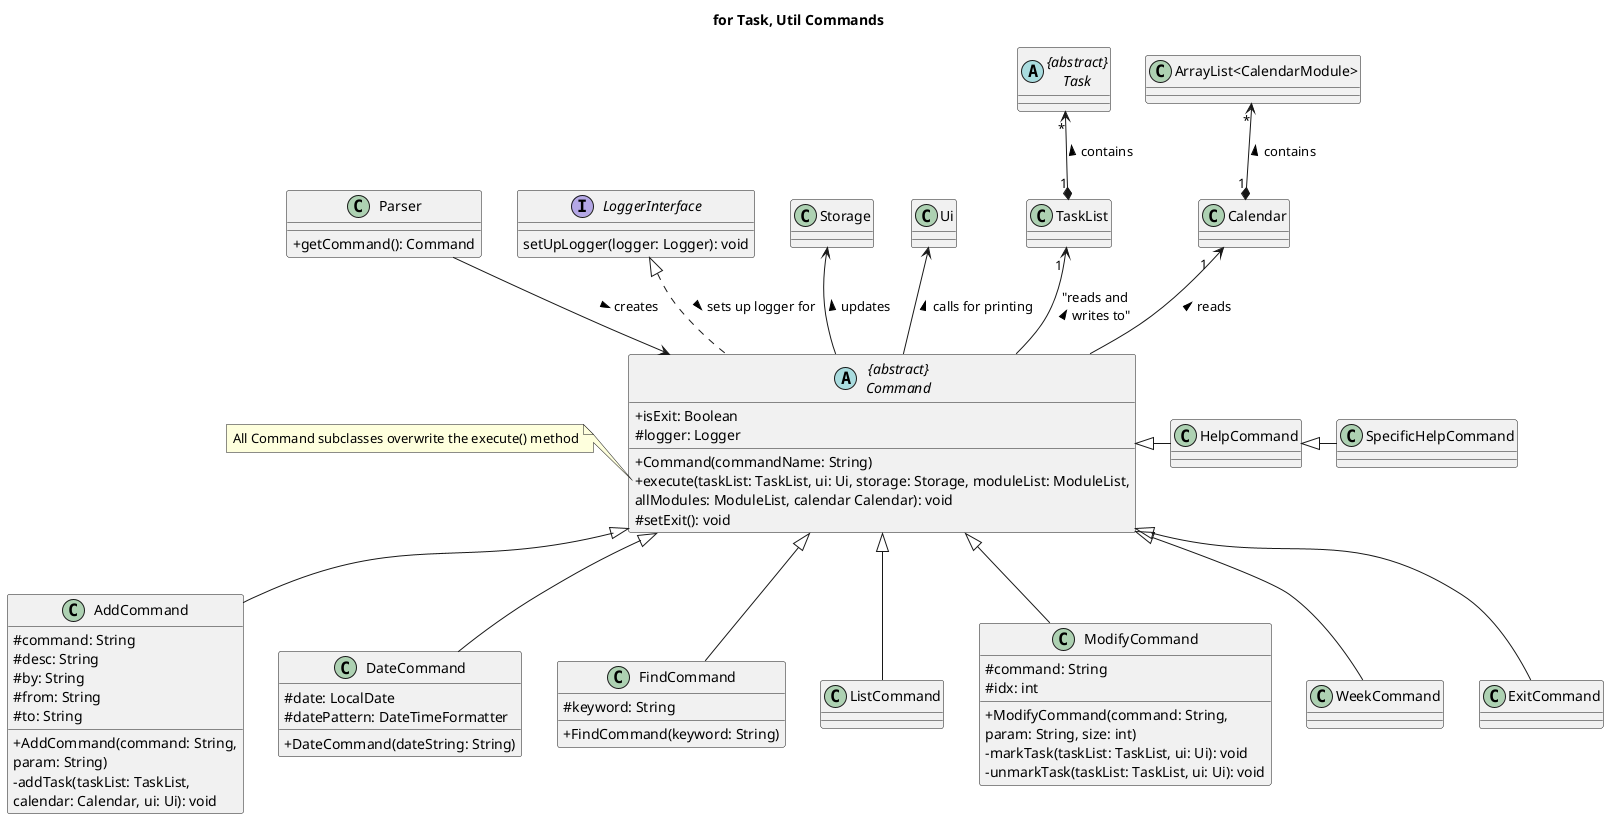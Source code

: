 @startuml
'https://plantuml.com/class-diagram
skinparam classAttributeIconSize 0

title for Task, Util Commands

class Parser {
+ getCommand(): Command
}
Parser --> Command : creates >

abstract class "{abstract}\nCommand" as Command {
+ isExit: Boolean
# logger: Logger
+ Command(commandName: String)
+ execute(taskList: TaskList, ui: Ui, storage: Storage, moduleList: ModuleList,
allModules: ModuleList, calendar Calendar): void
# setExit(): void
}

note left of Command::execute
    All Command subclasses overwrite the execute() method
end note

interface LoggerInterface {
setUpLogger(logger: Logger): void
}
LoggerInterface <|.. Command : sets up logger for >

class AddCommand {
# command: String
# desc: String
# by: String
# from: String
# to: String
__
+ AddCommand(command: String,
param: String)
- addTask(taskList: TaskList,
calendar: Calendar, ui: Ui): void
}
Command <|-- AddCommand

class DateCommand {
# date: LocalDate
# datePattern: DateTimeFormatter
+ DateCommand(dateString: String)
}
Command <|-- DateCommand

class FindCommand{
# keyword: String
+ FindCommand(keyword: String)
}
Command <|-- FindCommand

class ListCommand
Command <|-- ListCommand

class ModifyCommand{
# command: String
# idx: int
+ModifyCommand(command: String,
param: String, size: int)
-markTask(taskList: TaskList, ui: Ui): void
-unmarkTask(taskList: TaskList, ui: Ui): void
}
Command <|-- ModifyCommand

class WeekCommand
Command <|-- WeekCommand

class ExitCommand
Command <|-- ExitCommand

class HelpCommand
Command <|- HelpCommand

class SpecificHelpCommand
HelpCommand <|- SpecificHelpCommand

Storage <-- Command : updates <
Ui <-- Command : calls for printing <
TaskList "1 " <-- Command : "reads and\n writes to" <
abstract class "{abstract}\nTask" as Task
Task "*" <--* "1" TaskList : contains <
Calendar "1   " <-- Command : reads <
"ArrayList<CalendarModule>" "*" <--* "1" Calendar : contains <


@enduml